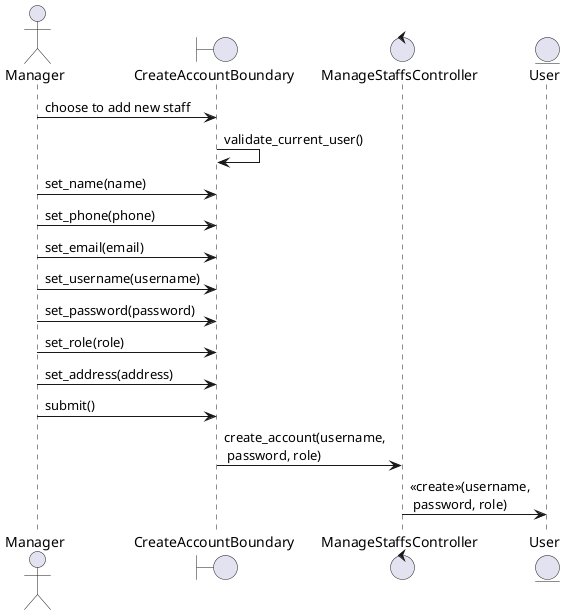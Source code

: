 @startuml

actor Manager as A
boundary CreateAccountBoundary as B2
control ManageStaffsController as C
entity User as E

A -> B2: choose to add new staff
B2 -> B2: validate_current_user()
A -> B2: set_name(name)
A -> B2: set_phone(phone)
A -> B2: set_email(email)
A -> B2: set_username(username)
A -> B2: set_password(password)
A -> B2: set_role(role)
A -> B2: set_address(address)
A -> B2: submit()
B2 -> C: create_account(username,\n password, role)
C -> E: <<create>>(username,\n password, role)

@enduml
